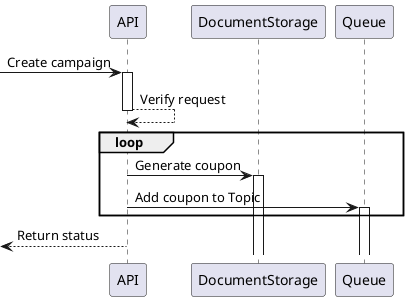 @startuml
autoactivate on

[-> API: Create campaign
API --> API: Verify request
loop
    API -> DocumentStorage: Generate coupon
    API -> Queue: Add coupon to Topic
end
API -->[: Return status

@enduml